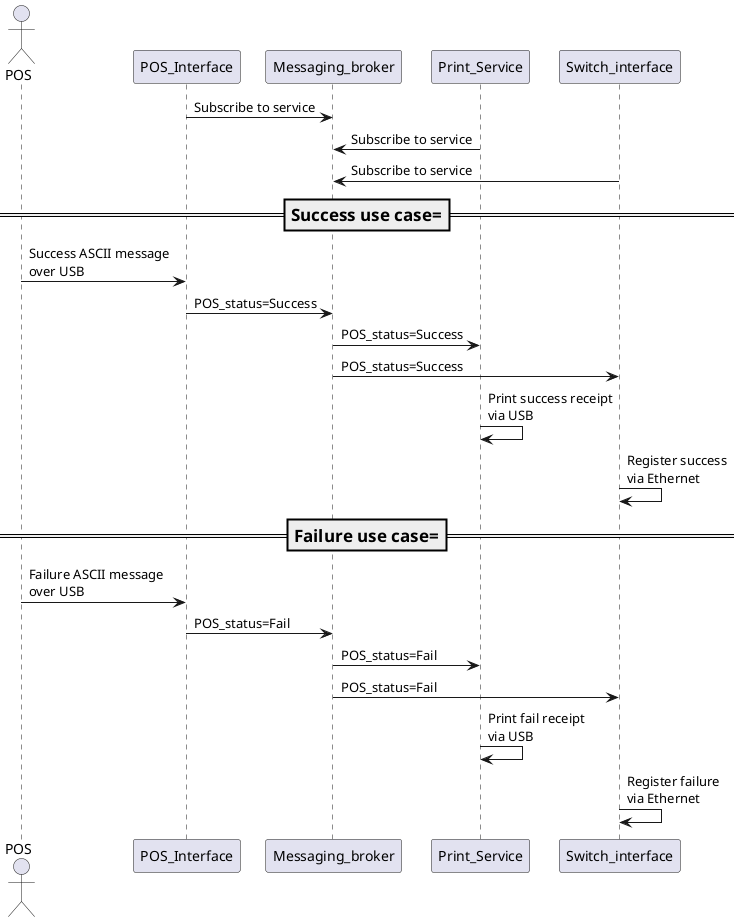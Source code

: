 @startuml
actor POS
participant POS_Interface
participant Messaging_broker
participant Print_Service
participant Switch_interface

POS_Interface -> Messaging_broker: Subscribe to service
Print_Service -> Messaging_broker: Subscribe to service
Switch_interface -> Messaging_broker: Subscribe to service

===Success use case===
POS -> POS_Interface: Success ASCII message\nover USB
POS_Interface -> Messaging_broker: POS_status=Success
Messaging_broker -> Print_Service: POS_status=Success
Messaging_broker -> Switch_interface: POS_status=Success

Print_Service -> Print_Service: Print success receipt\nvia USB
Switch_interface -> Switch_interface: Register success\nvia Ethernet

===Failure use case===
POS -> POS_Interface: Failure ASCII message\nover USB
POS_Interface -> Messaging_broker: POS_status=Fail
Messaging_broker -> Print_Service: POS_status=Fail
Messaging_broker -> Switch_interface: POS_status=Fail

Print_Service -> Print_Service: Print fail receipt\nvia USB
Switch_interface -> Switch_interface: Register failure\nvia Ethernet

@enduml